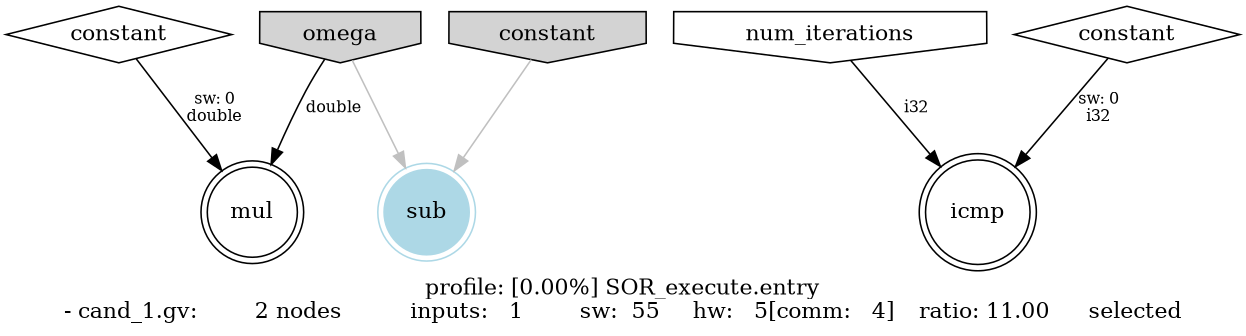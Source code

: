 digraph G {
size = "8.3,11.7"; //a4 size
label = "profile: [0.00%] SOR_execute.entry\n- cand_1.gv: 	   2 nodes 	 inputs:   1 	 sw:  55 	 hw:   5[comm:   4] 	 ratio: 11.00 	 selected"
node_0 [ label = "mul" shape = "doublecircle" rank = "sink"];
node_1 [ label = "omega" shape = "invhouse" rank = "source"];
node_2 [ label = "constant" shape = "diamond"];
node_3 [ label = "sub" shape = "doublecircle" rank = "sink" style = "filled" color = "lightblue" ];
node_4 [ label = "constant" shape = "diamond" shape = "invhouse" rank = "source" style = "filled"                    bgcolor = "lightblue" ];
node_5 [ label = "icmp" shape = "doublecircle" rank = "sink"];
node_6 [ label = "num_iterations" shape = "invhouse" rank = "source"];
node_7 [ label = "constant" shape = "diamond"];
node_1 -> node_0 [ fontsize = 10 label = "double"  ];
node_2 -> node_0 [ fontsize = 10 label = "sw: 0\ndouble"  ];
node_4 -> node_3 [ fontsize = 10 label = "sw: 0\ndouble"  color = "gray" label = "" ];
node_1 -> node_3 [ fontsize = 10 label = "double"  color = "gray" label = "" ];
node_6 -> node_5 [ fontsize = 10 label = "i32"  ];
node_7 -> node_5 [ fontsize = 10 label = "sw: 0\ni32"  ];


/* Additional source nodes */
node_1 [ shape = "invhouse" rank = "source" style = "filled" bgcolor = "lightblue" ];
}
